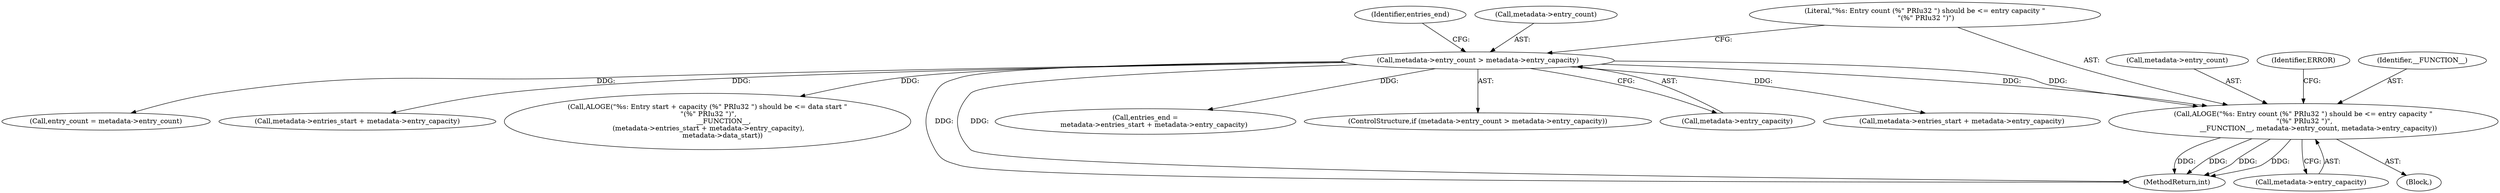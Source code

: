 digraph "0_Android_8e7a2b4d13bff03973dbad2bfb88a04296140433_0@pointer" {
"1000204" [label="(Call,ALOGE(\"%s: Entry count (%\" PRIu32 \") should be <= entry capacity \"\n \"(%\" PRIu32 \")\",\n              __FUNCTION__, metadata->entry_count, metadata->entry_capacity))"];
"1000196" [label="(Call,metadata->entry_count > metadata->entry_capacity)"];
"1000203" [label="(Block,)"];
"1000217" [label="(Identifier,entries_end)"];
"1000207" [label="(Call,metadata->entry_count)"];
"1000195" [label="(ControlStructure,if (metadata->entry_count > metadata->entry_capacity))"];
"1000200" [label="(Call,metadata->entry_capacity)"];
"1000197" [label="(Call,metadata->entry_count)"];
"1000218" [label="(Call,metadata->entries_start + metadata->entry_capacity)"];
"1000292" [label="(Call,entry_count = metadata->entry_count)"];
"1000204" [label="(Call,ALOGE(\"%s: Entry count (%\" PRIu32 \") should be <= entry capacity \"\n \"(%\" PRIu32 \")\",\n              __FUNCTION__, metadata->entry_count, metadata->entry_capacity))"];
"1000214" [label="(Identifier,ERROR)"];
"1000241" [label="(Call,metadata->entries_start + metadata->entry_capacity)"];
"1000205" [label="(Literal,\"%s: Entry count (%\" PRIu32 \") should be <= entry capacity \"\n \"(%\" PRIu32 \")\")"];
"1000238" [label="(Call,ALOGE(\"%s: Entry start + capacity (%\" PRIu32 \") should be <= data start \"\n \"(%\" PRIu32 \")\",\n               __FUNCTION__,\n (metadata->entries_start + metadata->entry_capacity),\n              metadata->data_start))"];
"1000486" [label="(MethodReturn,int)"];
"1000210" [label="(Call,metadata->entry_capacity)"];
"1000206" [label="(Identifier,__FUNCTION__)"];
"1000216" [label="(Call,entries_end =\n        metadata->entries_start + metadata->entry_capacity)"];
"1000196" [label="(Call,metadata->entry_count > metadata->entry_capacity)"];
"1000204" -> "1000203"  [label="AST: "];
"1000204" -> "1000210"  [label="CFG: "];
"1000205" -> "1000204"  [label="AST: "];
"1000206" -> "1000204"  [label="AST: "];
"1000207" -> "1000204"  [label="AST: "];
"1000210" -> "1000204"  [label="AST: "];
"1000214" -> "1000204"  [label="CFG: "];
"1000204" -> "1000486"  [label="DDG: "];
"1000204" -> "1000486"  [label="DDG: "];
"1000204" -> "1000486"  [label="DDG: "];
"1000204" -> "1000486"  [label="DDG: "];
"1000196" -> "1000204"  [label="DDG: "];
"1000196" -> "1000204"  [label="DDG: "];
"1000196" -> "1000195"  [label="AST: "];
"1000196" -> "1000200"  [label="CFG: "];
"1000197" -> "1000196"  [label="AST: "];
"1000200" -> "1000196"  [label="AST: "];
"1000205" -> "1000196"  [label="CFG: "];
"1000217" -> "1000196"  [label="CFG: "];
"1000196" -> "1000486"  [label="DDG: "];
"1000196" -> "1000486"  [label="DDG: "];
"1000196" -> "1000216"  [label="DDG: "];
"1000196" -> "1000218"  [label="DDG: "];
"1000196" -> "1000238"  [label="DDG: "];
"1000196" -> "1000241"  [label="DDG: "];
"1000196" -> "1000292"  [label="DDG: "];
}
